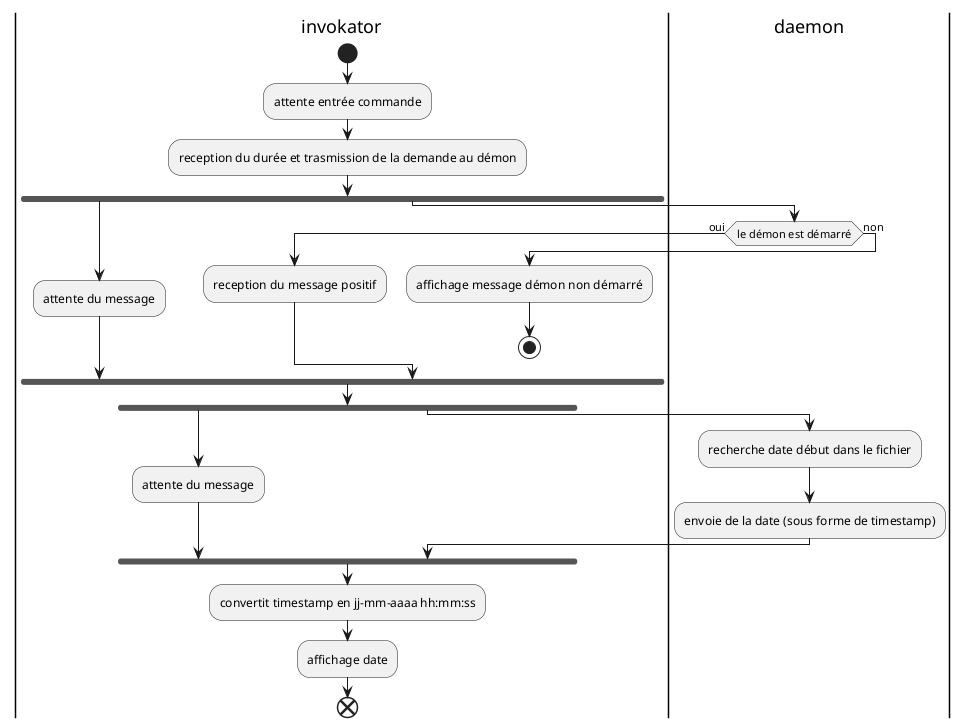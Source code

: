 @startuml

|invokator|
start
:attente entrée commande;
:reception du durée et trasmission de la demande au démon;
fork
    :attente du message;
fork again
    |daemon|
    if (le démon est démarré) then (oui)
        |invokator| 
        :reception du message positif;
    else (non)
        |invokator|
        :affichage message démon non démarré;
        stop
    endif
end fork

fork
    :attente du message;
fork again
    |daemon|
    :recherche date début dans le fichier;
    :envoie de la date (sous forme de timestamp);
    |invokator|
end fork
:convertit timestamp en jj-mm-aaaa hh:mm:ss;
:affichage date;
end

@enduml
